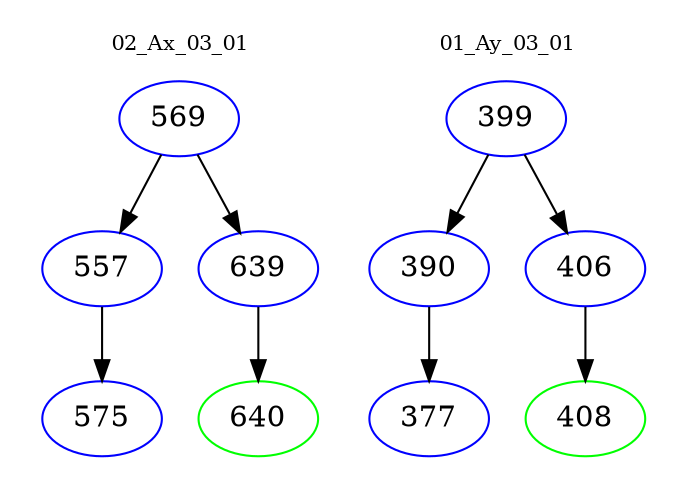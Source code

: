 digraph{
subgraph cluster_0 {
color = white
label = "02_Ax_03_01";
fontsize=10;
T0_569 [label="569", color="blue"]
T0_569 -> T0_557 [color="black"]
T0_557 [label="557", color="blue"]
T0_557 -> T0_575 [color="black"]
T0_575 [label="575", color="blue"]
T0_569 -> T0_639 [color="black"]
T0_639 [label="639", color="blue"]
T0_639 -> T0_640 [color="black"]
T0_640 [label="640", color="green"]
}
subgraph cluster_1 {
color = white
label = "01_Ay_03_01";
fontsize=10;
T1_399 [label="399", color="blue"]
T1_399 -> T1_390 [color="black"]
T1_390 [label="390", color="blue"]
T1_390 -> T1_377 [color="black"]
T1_377 [label="377", color="blue"]
T1_399 -> T1_406 [color="black"]
T1_406 [label="406", color="blue"]
T1_406 -> T1_408 [color="black"]
T1_408 [label="408", color="green"]
}
}
